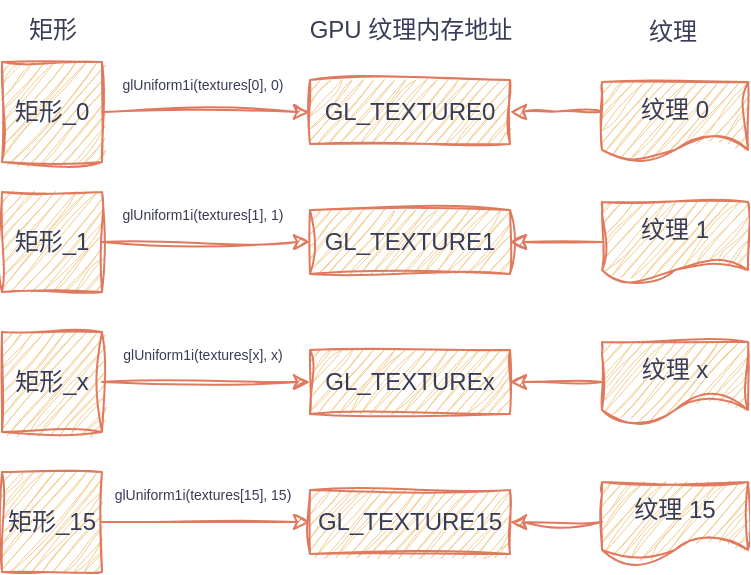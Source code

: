 <mxfile version="22.1.17" type="device">
  <diagram name="第 1 页" id="SLrktfSzrF-O68CP1Qlt">
    <mxGraphModel dx="684" dy="410" grid="1" gridSize="10" guides="1" tooltips="1" connect="1" arrows="1" fold="1" page="1" pageScale="1" pageWidth="827" pageHeight="1169" math="0" shadow="0">
      <root>
        <mxCell id="0" />
        <mxCell id="1" parent="0" />
        <mxCell id="6YSiHGlYJEzHySJ8SQxE-72" value="&lt;font face=&quot;Helvetica&quot; style=&quot;font-size: 12px;&quot;&gt;纹理 0&lt;/font&gt;" style="shape=document;whiteSpace=wrap;html=1;boundedLbl=1;sketch=1;hachureGap=4;jiggle=2;curveFitting=1;strokeColor=#E07A5F;fontFamily=Architects Daughter;fontSource=https%3A%2F%2Ffonts.googleapis.com%2Fcss%3Ffamily%3DArchitects%2BDaughter;fontSize=12;fontColor=#393C56;fillColor=#F2CC8F;labelBackgroundColor=none;" vertex="1" parent="1">
          <mxGeometry x="560" y="300" width="73" height="40" as="geometry" />
        </mxCell>
        <mxCell id="6YSiHGlYJEzHySJ8SQxE-1" value="GL_TEXTURE0" style="rounded=0;whiteSpace=wrap;html=1;sketch=1;curveFitting=1;jiggle=2;labelBackgroundColor=none;fillColor=#F2CC8F;strokeColor=#E07A5F;fontColor=#393C56;" vertex="1" parent="1">
          <mxGeometry x="414" y="299" width="100" height="32" as="geometry" />
        </mxCell>
        <mxCell id="6YSiHGlYJEzHySJ8SQxE-3" style="edgeStyle=orthogonalEdgeStyle;rounded=0;orthogonalLoop=1;jettySize=auto;html=1;entryX=0;entryY=0.5;entryDx=0;entryDy=0;sketch=1;curveFitting=1;jiggle=2;labelBackgroundColor=none;strokeColor=#E07A5F;fontColor=default;" edge="1" parent="1" source="6YSiHGlYJEzHySJ8SQxE-2" target="6YSiHGlYJEzHySJ8SQxE-1">
          <mxGeometry relative="1" as="geometry" />
        </mxCell>
        <mxCell id="6YSiHGlYJEzHySJ8SQxE-2" value="矩形_0" style="whiteSpace=wrap;html=1;aspect=fixed;fontSize=12;sketch=1;curveFitting=1;jiggle=2;labelBackgroundColor=none;fillColor=#F2CC8F;strokeColor=#E07A5F;fontColor=#393C56;" vertex="1" parent="1">
          <mxGeometry x="260" y="290" width="50" height="50" as="geometry" />
        </mxCell>
        <mxCell id="6YSiHGlYJEzHySJ8SQxE-4" value="GPU 纹理内存地址" style="text;html=1;align=center;verticalAlign=middle;resizable=0;points=[];autosize=1;strokeColor=none;fillColor=none;sketch=1;curveFitting=1;jiggle=2;labelBackgroundColor=none;fontColor=#393C56;" vertex="1" parent="1">
          <mxGeometry x="404" y="259" width="120" height="30" as="geometry" />
        </mxCell>
        <mxCell id="6YSiHGlYJEzHySJ8SQxE-5" value="矩形" style="text;html=1;align=center;verticalAlign=middle;resizable=0;points=[];autosize=1;strokeColor=none;fillColor=none;sketch=1;curveFitting=1;jiggle=2;labelBackgroundColor=none;fontColor=#393C56;" vertex="1" parent="1">
          <mxGeometry x="260" y="259" width="50" height="30" as="geometry" />
        </mxCell>
        <mxCell id="6YSiHGlYJEzHySJ8SQxE-17" value="glUniform1i(textures[0], 0)" style="text;html=1;align=center;verticalAlign=middle;resizable=0;points=[];autosize=1;strokeColor=none;fillColor=none;fontSize=7;sketch=1;curveFitting=1;jiggle=2;labelBackgroundColor=none;fontColor=#393C56;" vertex="1" parent="1">
          <mxGeometry x="310" y="292" width="100" height="20" as="geometry" />
        </mxCell>
        <mxCell id="6YSiHGlYJEzHySJ8SQxE-20" style="edgeStyle=orthogonalEdgeStyle;rounded=0;orthogonalLoop=1;jettySize=auto;html=1;entryX=1;entryY=0.5;entryDx=0;entryDy=0;sketch=1;curveFitting=1;jiggle=2;labelBackgroundColor=none;strokeColor=#E07A5F;fontColor=default;exitX=-0.002;exitY=0.371;exitDx=0;exitDy=0;exitPerimeter=0;" edge="1" parent="1" source="6YSiHGlYJEzHySJ8SQxE-72" target="6YSiHGlYJEzHySJ8SQxE-1">
          <mxGeometry relative="1" as="geometry">
            <mxPoint x="590" y="315.0" as="sourcePoint" />
          </mxGeometry>
        </mxCell>
        <mxCell id="6YSiHGlYJEzHySJ8SQxE-19" value="纹理" style="text;html=1;align=center;verticalAlign=middle;resizable=0;points=[];autosize=1;strokeColor=none;fillColor=none;sketch=1;curveFitting=1;jiggle=2;labelBackgroundColor=none;fontColor=#393C56;" vertex="1" parent="1">
          <mxGeometry x="569.5" y="260" width="50" height="30" as="geometry" />
        </mxCell>
        <mxCell id="6YSiHGlYJEzHySJ8SQxE-27" value="GL_TEXTURE1" style="rounded=0;whiteSpace=wrap;html=1;sketch=1;curveFitting=1;jiggle=2;labelBackgroundColor=none;fillColor=#F2CC8F;strokeColor=#E07A5F;fontColor=#393C56;" vertex="1" parent="1">
          <mxGeometry x="414" y="364" width="100" height="32" as="geometry" />
        </mxCell>
        <mxCell id="6YSiHGlYJEzHySJ8SQxE-28" style="edgeStyle=orthogonalEdgeStyle;rounded=0;orthogonalLoop=1;jettySize=auto;html=1;entryX=0;entryY=0.5;entryDx=0;entryDy=0;sketch=1;curveFitting=1;jiggle=2;labelBackgroundColor=none;strokeColor=#E07A5F;fontColor=default;" edge="1" source="6YSiHGlYJEzHySJ8SQxE-29" target="6YSiHGlYJEzHySJ8SQxE-27" parent="1">
          <mxGeometry relative="1" as="geometry" />
        </mxCell>
        <mxCell id="6YSiHGlYJEzHySJ8SQxE-29" value="矩形_1" style="whiteSpace=wrap;html=1;aspect=fixed;fontSize=12;sketch=1;curveFitting=1;jiggle=2;labelBackgroundColor=none;fillColor=#F2CC8F;strokeColor=#E07A5F;fontColor=#393C56;" vertex="1" parent="1">
          <mxGeometry x="260" y="355" width="50" height="50" as="geometry" />
        </mxCell>
        <mxCell id="6YSiHGlYJEzHySJ8SQxE-32" value="glUniform1i(textures[1], 1)" style="text;html=1;align=center;verticalAlign=middle;resizable=0;points=[];autosize=1;strokeColor=none;fillColor=none;fontSize=7;sketch=1;curveFitting=1;jiggle=2;labelBackgroundColor=none;fontColor=#393C56;" vertex="1" parent="1">
          <mxGeometry x="310" y="357" width="100" height="20" as="geometry" />
        </mxCell>
        <mxCell id="6YSiHGlYJEzHySJ8SQxE-33" style="edgeStyle=orthogonalEdgeStyle;rounded=0;orthogonalLoop=1;jettySize=auto;html=1;entryX=1;entryY=0.5;entryDx=0;entryDy=0;sketch=1;curveFitting=1;jiggle=2;labelBackgroundColor=none;strokeColor=#E07A5F;fontColor=default;exitX=0;exitY=0.5;exitDx=0;exitDy=0;" edge="1" target="6YSiHGlYJEzHySJ8SQxE-27" parent="1" source="6YSiHGlYJEzHySJ8SQxE-74">
          <mxGeometry relative="1" as="geometry">
            <mxPoint x="590" y="380.0" as="sourcePoint" />
          </mxGeometry>
        </mxCell>
        <mxCell id="6YSiHGlYJEzHySJ8SQxE-57" value="GL_TEXTUREx" style="rounded=0;whiteSpace=wrap;html=1;sketch=1;curveFitting=1;jiggle=2;labelBackgroundColor=none;fillColor=#F2CC8F;strokeColor=#E07A5F;fontColor=#393C56;" vertex="1" parent="1">
          <mxGeometry x="414" y="434" width="100" height="32" as="geometry" />
        </mxCell>
        <mxCell id="6YSiHGlYJEzHySJ8SQxE-58" style="edgeStyle=orthogonalEdgeStyle;rounded=0;orthogonalLoop=1;jettySize=auto;html=1;entryX=0;entryY=0.5;entryDx=0;entryDy=0;sketch=1;curveFitting=1;jiggle=2;labelBackgroundColor=none;strokeColor=#E07A5F;fontColor=default;" edge="1" source="6YSiHGlYJEzHySJ8SQxE-59" target="6YSiHGlYJEzHySJ8SQxE-57" parent="1">
          <mxGeometry relative="1" as="geometry" />
        </mxCell>
        <mxCell id="6YSiHGlYJEzHySJ8SQxE-59" value="矩形_x" style="whiteSpace=wrap;html=1;aspect=fixed;fontSize=12;sketch=1;curveFitting=1;jiggle=2;labelBackgroundColor=none;fillColor=#F2CC8F;strokeColor=#E07A5F;fontColor=#393C56;" vertex="1" parent="1">
          <mxGeometry x="260" y="425" width="50" height="50" as="geometry" />
        </mxCell>
        <mxCell id="6YSiHGlYJEzHySJ8SQxE-60" value="glUniform1i(textures[x], x)" style="text;html=1;align=center;verticalAlign=middle;resizable=0;points=[];autosize=1;strokeColor=none;fillColor=none;fontSize=7;sketch=1;curveFitting=1;jiggle=2;labelBackgroundColor=none;fontColor=#393C56;" vertex="1" parent="1">
          <mxGeometry x="310" y="427" width="100" height="20" as="geometry" />
        </mxCell>
        <mxCell id="6YSiHGlYJEzHySJ8SQxE-61" style="edgeStyle=orthogonalEdgeStyle;rounded=0;orthogonalLoop=1;jettySize=auto;html=1;entryX=1;entryY=0.5;entryDx=0;entryDy=0;sketch=1;curveFitting=1;jiggle=2;labelBackgroundColor=none;strokeColor=#E07A5F;fontColor=default;exitX=0;exitY=0.5;exitDx=0;exitDy=0;" edge="1" target="6YSiHGlYJEzHySJ8SQxE-57" parent="1" source="6YSiHGlYJEzHySJ8SQxE-75">
          <mxGeometry relative="1" as="geometry">
            <mxPoint x="590" y="450.0" as="sourcePoint" />
          </mxGeometry>
        </mxCell>
        <mxCell id="6YSiHGlYJEzHySJ8SQxE-64" value="GL_TEXTURE15" style="rounded=0;whiteSpace=wrap;html=1;sketch=1;curveFitting=1;jiggle=2;labelBackgroundColor=none;fillColor=#F2CC8F;strokeColor=#E07A5F;fontColor=#393C56;" vertex="1" parent="1">
          <mxGeometry x="414" y="504" width="100" height="32" as="geometry" />
        </mxCell>
        <mxCell id="6YSiHGlYJEzHySJ8SQxE-65" style="edgeStyle=orthogonalEdgeStyle;rounded=0;orthogonalLoop=1;jettySize=auto;html=1;entryX=0;entryY=0.5;entryDx=0;entryDy=0;sketch=1;curveFitting=1;jiggle=2;labelBackgroundColor=none;strokeColor=#E07A5F;fontColor=default;" edge="1" source="6YSiHGlYJEzHySJ8SQxE-66" target="6YSiHGlYJEzHySJ8SQxE-64" parent="1">
          <mxGeometry relative="1" as="geometry" />
        </mxCell>
        <mxCell id="6YSiHGlYJEzHySJ8SQxE-66" value="矩形_15" style="whiteSpace=wrap;html=1;aspect=fixed;fontSize=12;sketch=1;curveFitting=1;jiggle=2;labelBackgroundColor=none;fillColor=#F2CC8F;strokeColor=#E07A5F;fontColor=#393C56;" vertex="1" parent="1">
          <mxGeometry x="260" y="495" width="50" height="50" as="geometry" />
        </mxCell>
        <mxCell id="6YSiHGlYJEzHySJ8SQxE-67" value="glUniform1i(textures[15], 15)" style="text;html=1;align=center;verticalAlign=middle;resizable=0;points=[];autosize=1;strokeColor=none;fillColor=none;fontSize=7;sketch=1;curveFitting=1;jiggle=2;labelBackgroundColor=none;fontColor=#393C56;" vertex="1" parent="1">
          <mxGeometry x="305" y="497" width="110" height="20" as="geometry" />
        </mxCell>
        <mxCell id="6YSiHGlYJEzHySJ8SQxE-68" style="edgeStyle=orthogonalEdgeStyle;rounded=0;orthogonalLoop=1;jettySize=auto;html=1;entryX=1;entryY=0.5;entryDx=0;entryDy=0;sketch=1;curveFitting=1;jiggle=2;labelBackgroundColor=none;strokeColor=#E07A5F;fontColor=default;exitX=0;exitY=0.5;exitDx=0;exitDy=0;" edge="1" target="6YSiHGlYJEzHySJ8SQxE-64" parent="1" source="6YSiHGlYJEzHySJ8SQxE-76">
          <mxGeometry relative="1" as="geometry">
            <mxPoint x="590" y="520.0" as="sourcePoint" />
          </mxGeometry>
        </mxCell>
        <mxCell id="6YSiHGlYJEzHySJ8SQxE-74" value="&lt;font face=&quot;Helvetica&quot; style=&quot;font-size: 12px;&quot;&gt;纹理 1&lt;/font&gt;" style="shape=document;whiteSpace=wrap;html=1;boundedLbl=1;sketch=1;hachureGap=4;jiggle=2;curveFitting=1;strokeColor=#E07A5F;fontFamily=Architects Daughter;fontSource=https%3A%2F%2Ffonts.googleapis.com%2Fcss%3Ffamily%3DArchitects%2BDaughter;fontSize=12;fontColor=#393C56;fillColor=#F2CC8F;labelBackgroundColor=none;" vertex="1" parent="1">
          <mxGeometry x="560" y="360" width="73" height="40" as="geometry" />
        </mxCell>
        <mxCell id="6YSiHGlYJEzHySJ8SQxE-75" value="&lt;font face=&quot;Helvetica&quot; style=&quot;font-size: 12px;&quot;&gt;纹理 x&lt;/font&gt;" style="shape=document;whiteSpace=wrap;html=1;boundedLbl=1;sketch=1;hachureGap=4;jiggle=2;curveFitting=1;strokeColor=#E07A5F;fontFamily=Architects Daughter;fontSource=https%3A%2F%2Ffonts.googleapis.com%2Fcss%3Ffamily%3DArchitects%2BDaughter;fontSize=12;fontColor=#393C56;fillColor=#F2CC8F;labelBackgroundColor=none;" vertex="1" parent="1">
          <mxGeometry x="560" y="430" width="73" height="40" as="geometry" />
        </mxCell>
        <mxCell id="6YSiHGlYJEzHySJ8SQxE-76" value="&lt;font face=&quot;Helvetica&quot; style=&quot;font-size: 12px;&quot;&gt;纹理 15&lt;/font&gt;" style="shape=document;whiteSpace=wrap;html=1;boundedLbl=1;sketch=1;hachureGap=4;jiggle=2;curveFitting=1;strokeColor=#E07A5F;fontFamily=Architects Daughter;fontSource=https%3A%2F%2Ffonts.googleapis.com%2Fcss%3Ffamily%3DArchitects%2BDaughter;fontSize=12;fontColor=#393C56;fillColor=#F2CC8F;labelBackgroundColor=none;" vertex="1" parent="1">
          <mxGeometry x="560" y="500" width="73" height="40" as="geometry" />
        </mxCell>
      </root>
    </mxGraphModel>
  </diagram>
</mxfile>
